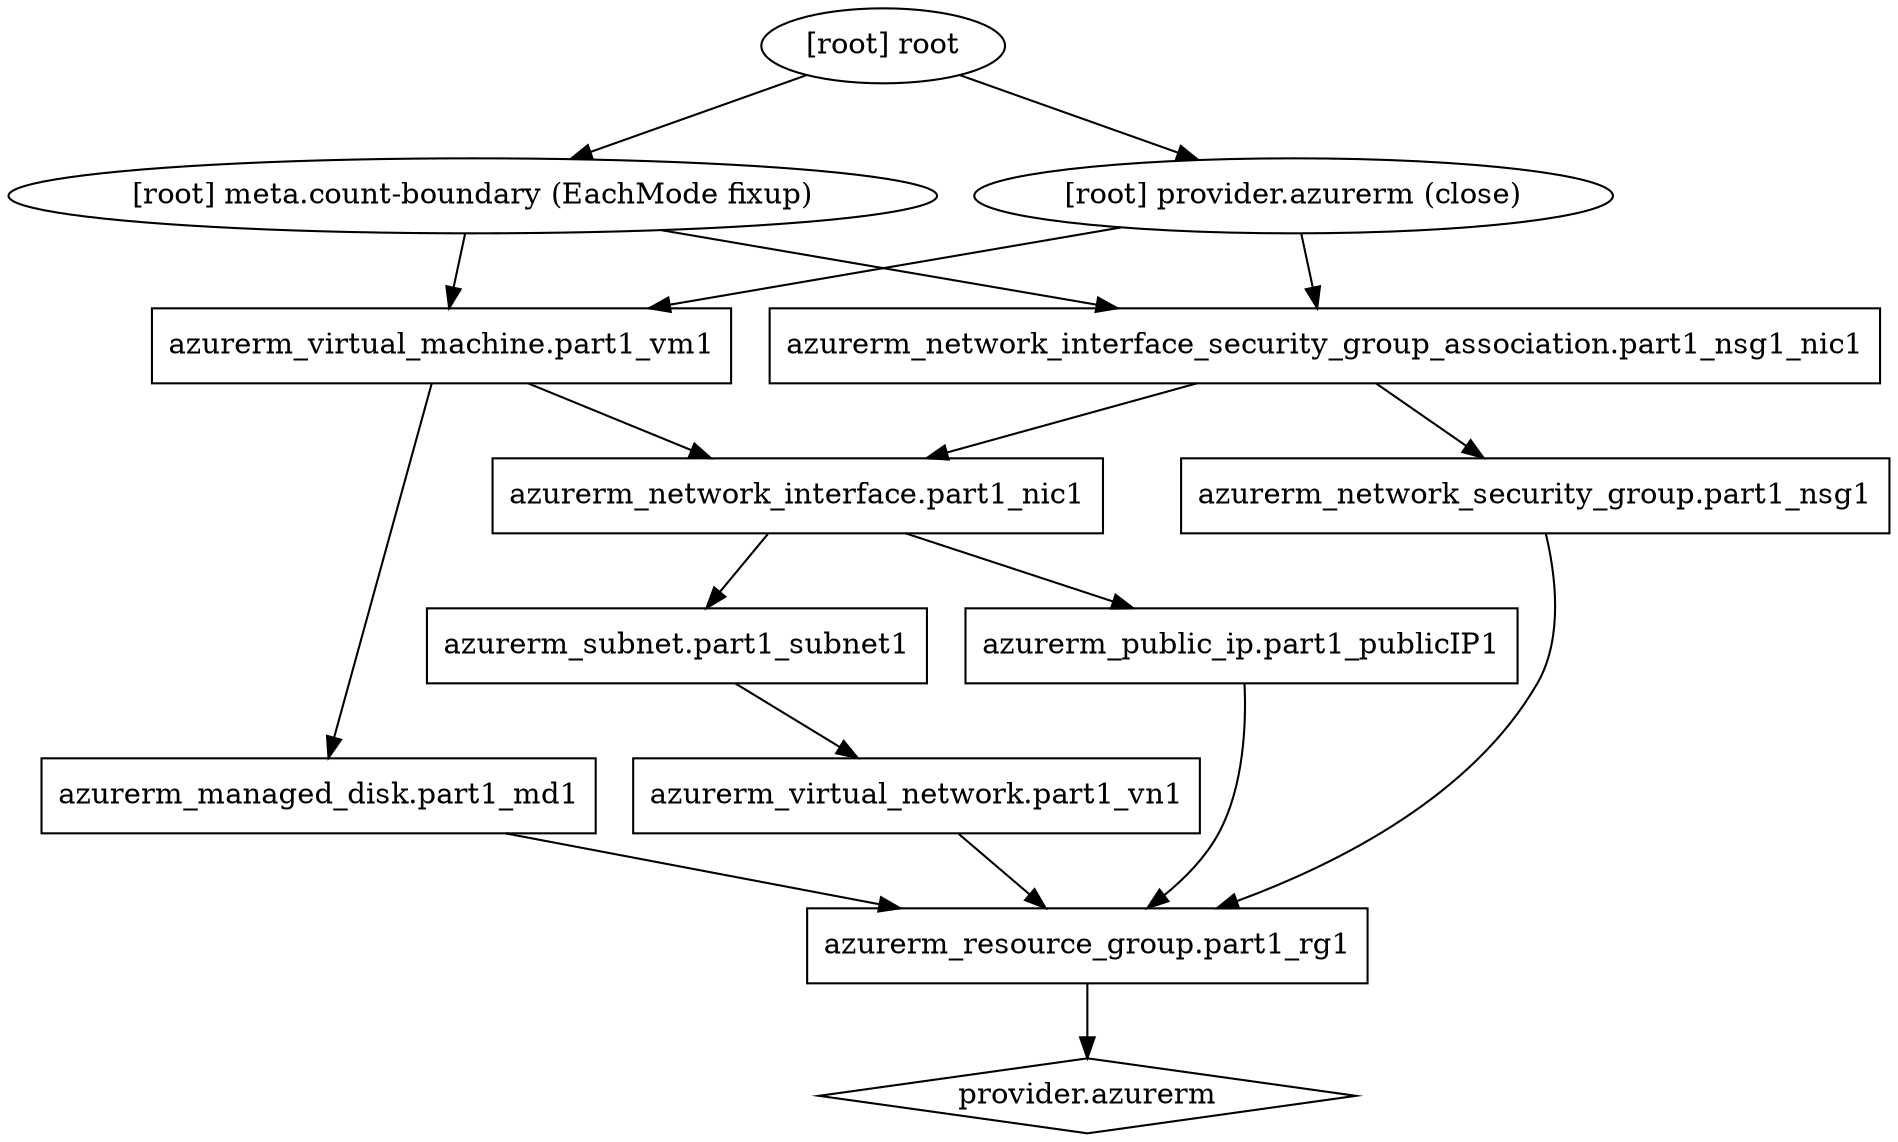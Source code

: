 digraph {
	compound = "true"
	newrank = "true"
	subgraph "root" {
		"[root] azurerm_managed_disk.part1_md1" [label = "azurerm_managed_disk.part1_md1", shape = "box"]
		"[root] azurerm_network_interface.part1_nic1" [label = "azurerm_network_interface.part1_nic1", shape = "box"]
		"[root] azurerm_network_interface_security_group_association.part1_nsg1_nic1" [label = "azurerm_network_interface_security_group_association.part1_nsg1_nic1", shape = "box"]
		"[root] azurerm_network_security_group.part1_nsg1" [label = "azurerm_network_security_group.part1_nsg1", shape = "box"]
		"[root] azurerm_public_ip.part1_publicIP1" [label = "azurerm_public_ip.part1_publicIP1", shape = "box"]
		"[root] azurerm_resource_group.part1_rg1" [label = "azurerm_resource_group.part1_rg1", shape = "box"]
		"[root] azurerm_subnet.part1_subnet1" [label = "azurerm_subnet.part1_subnet1", shape = "box"]
		"[root] azurerm_virtual_machine.part1_vm1" [label = "azurerm_virtual_machine.part1_vm1", shape = "box"]
		"[root] azurerm_virtual_network.part1_vn1" [label = "azurerm_virtual_network.part1_vn1", shape = "box"]
		"[root] provider.azurerm" [label = "provider.azurerm", shape = "diamond"]
		"[root] azurerm_managed_disk.part1_md1" -> "[root] azurerm_resource_group.part1_rg1"
		"[root] azurerm_network_interface.part1_nic1" -> "[root] azurerm_public_ip.part1_publicIP1"
		"[root] azurerm_network_interface.part1_nic1" -> "[root] azurerm_subnet.part1_subnet1"
		"[root] azurerm_network_interface_security_group_association.part1_nsg1_nic1" -> "[root] azurerm_network_interface.part1_nic1"
		"[root] azurerm_network_interface_security_group_association.part1_nsg1_nic1" -> "[root] azurerm_network_security_group.part1_nsg1"
		"[root] azurerm_network_security_group.part1_nsg1" -> "[root] azurerm_resource_group.part1_rg1"
		"[root] azurerm_public_ip.part1_publicIP1" -> "[root] azurerm_resource_group.part1_rg1"
		"[root] azurerm_resource_group.part1_rg1" -> "[root] provider.azurerm"
		"[root] azurerm_subnet.part1_subnet1" -> "[root] azurerm_virtual_network.part1_vn1"
		"[root] azurerm_virtual_machine.part1_vm1" -> "[root] azurerm_managed_disk.part1_md1"
		"[root] azurerm_virtual_machine.part1_vm1" -> "[root] azurerm_network_interface.part1_nic1"
		"[root] azurerm_virtual_network.part1_vn1" -> "[root] azurerm_resource_group.part1_rg1"
		"[root] meta.count-boundary (EachMode fixup)" -> "[root] azurerm_network_interface_security_group_association.part1_nsg1_nic1"
		"[root] meta.count-boundary (EachMode fixup)" -> "[root] azurerm_virtual_machine.part1_vm1"
		"[root] provider.azurerm (close)" -> "[root] azurerm_network_interface_security_group_association.part1_nsg1_nic1"
		"[root] provider.azurerm (close)" -> "[root] azurerm_virtual_machine.part1_vm1"
		"[root] root" -> "[root] meta.count-boundary (EachMode fixup)"
		"[root] root" -> "[root] provider.azurerm (close)"
	}
}

